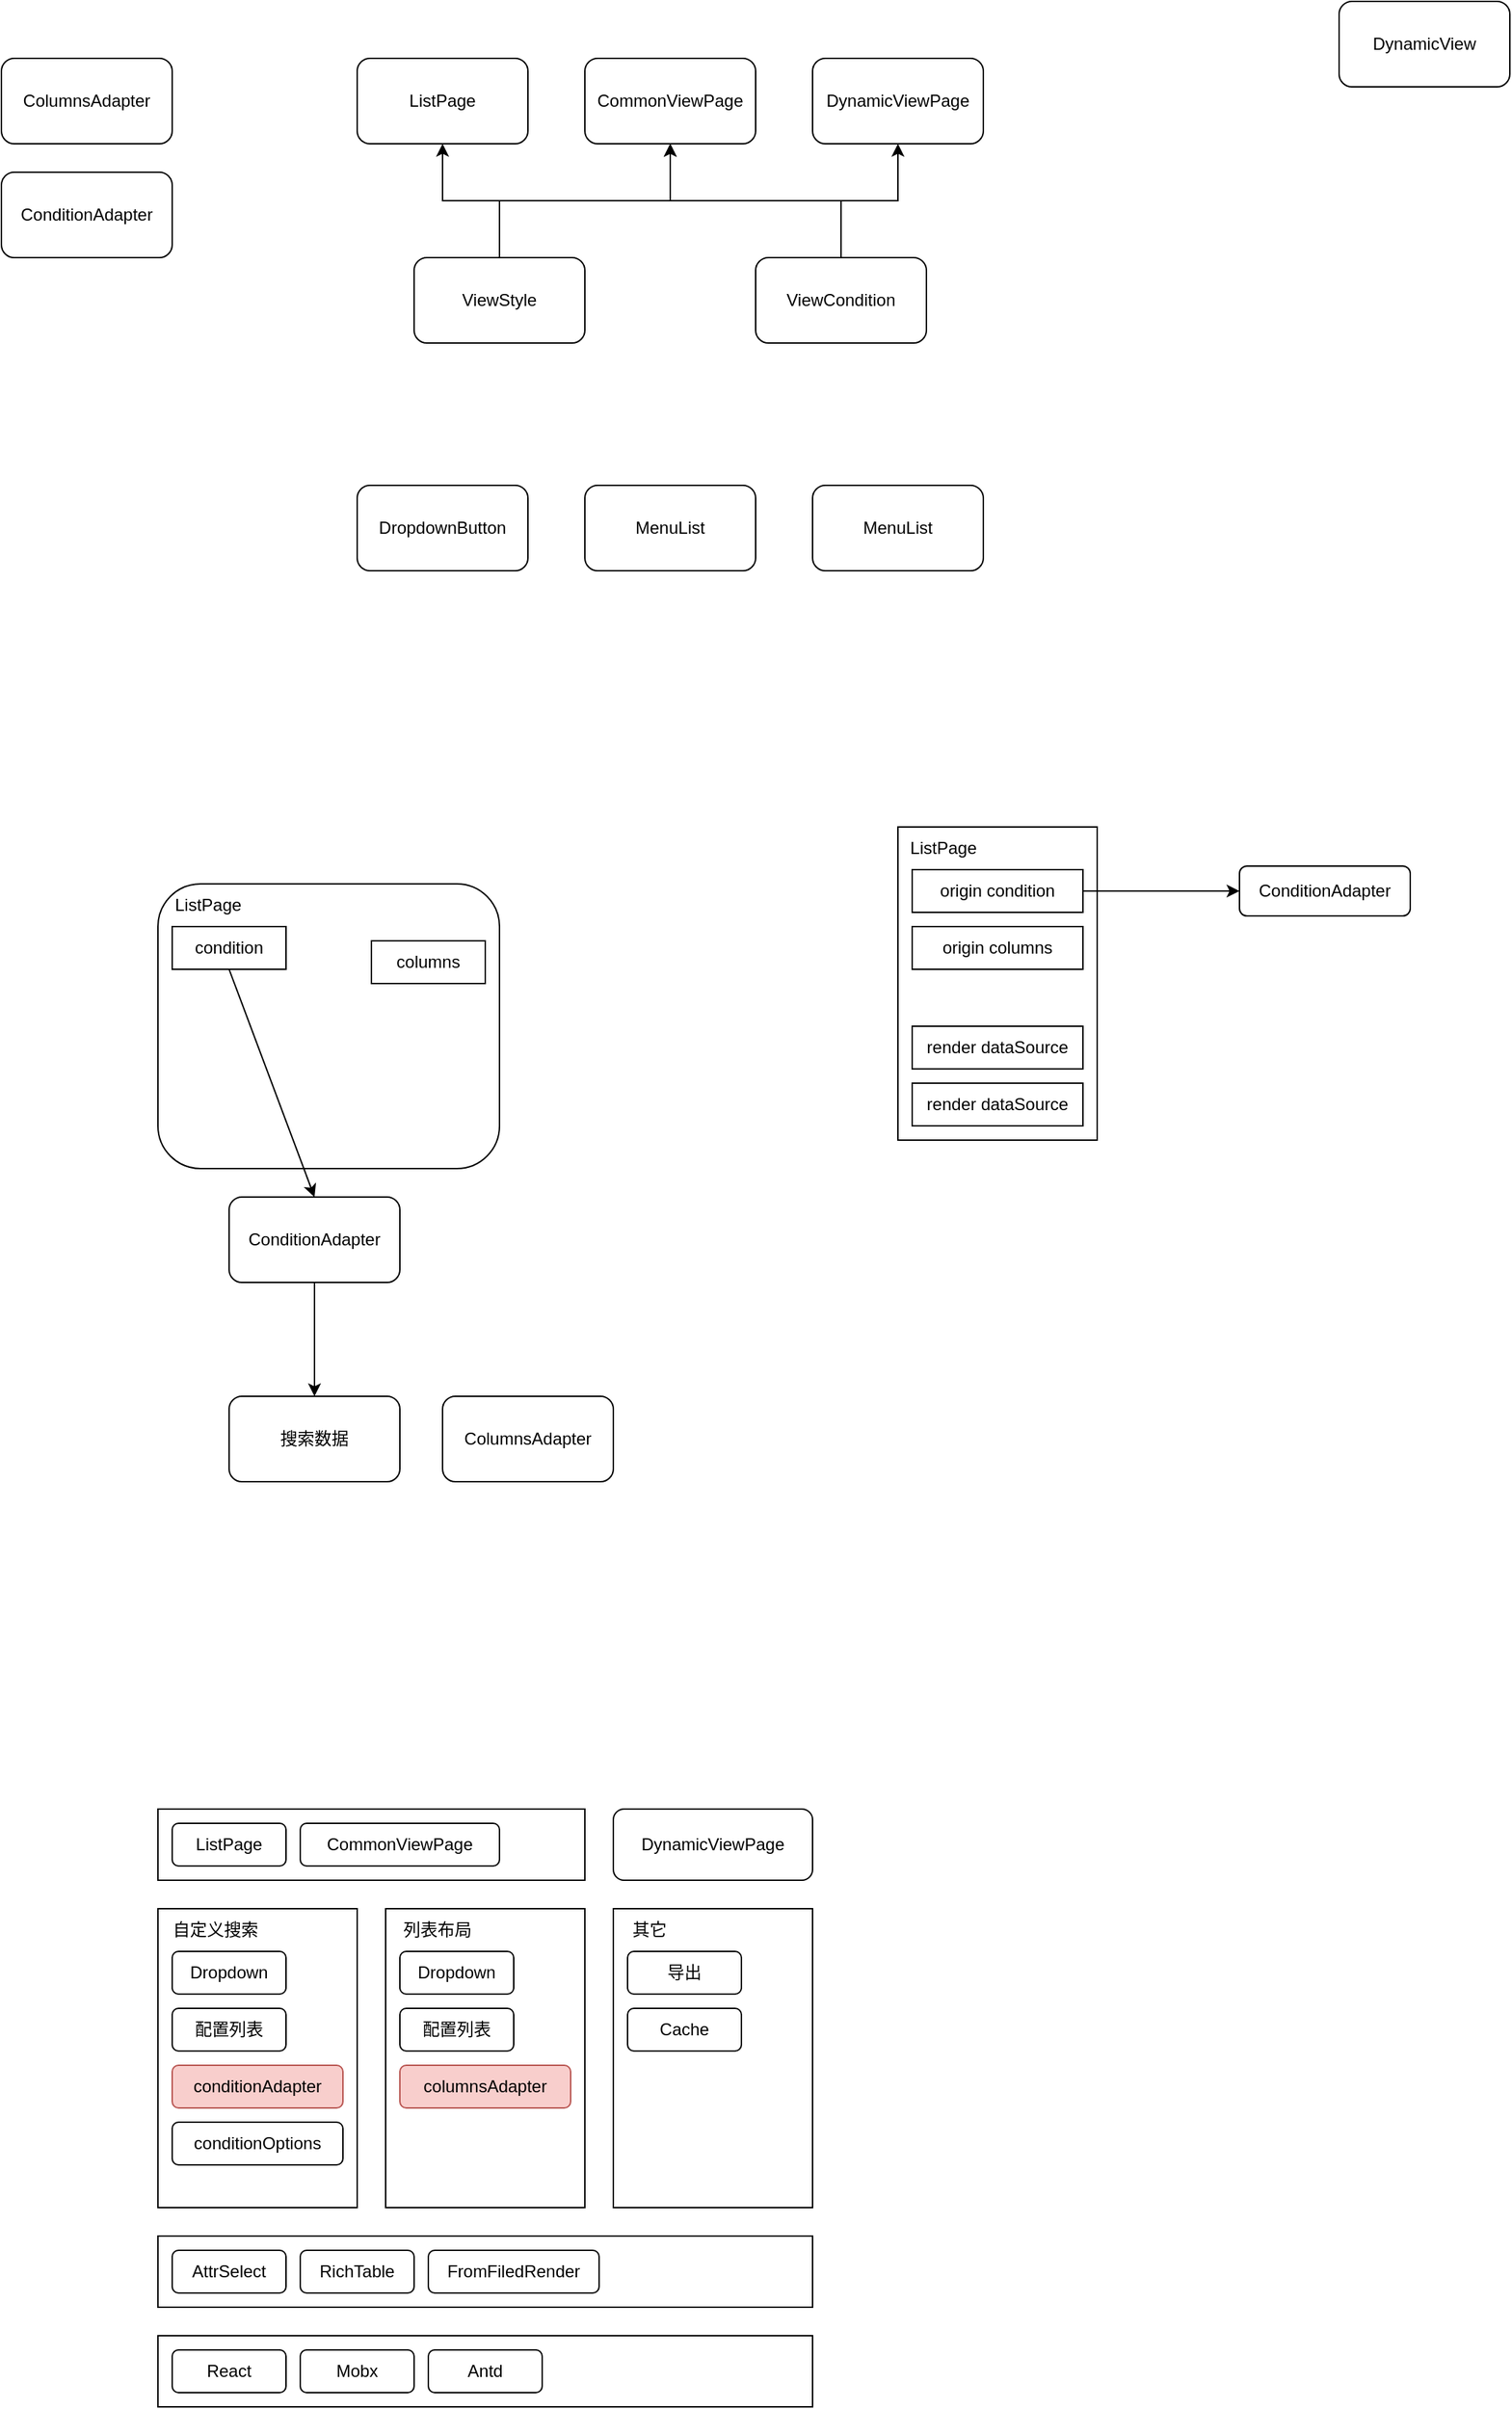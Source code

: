 <mxfile version="20.5.3" type="github" pages="2">
  <diagram id="nm5JbfF43LytAKfX23Ae" name="第 1 页">
    <mxGraphModel dx="1426" dy="801" grid="1" gridSize="10" guides="1" tooltips="1" connect="1" arrows="1" fold="1" page="1" pageScale="1" pageWidth="2339" pageHeight="3300" math="0" shadow="0">
      <root>
        <mxCell id="0" />
        <mxCell id="1" parent="0" />
        <mxCell id="ZO_voK8WTCk-SmgarwIh-1" value="ConditionAdapter" style="rounded=1;whiteSpace=wrap;html=1;" vertex="1" parent="1">
          <mxGeometry x="170" y="380" width="120" height="60" as="geometry" />
        </mxCell>
        <mxCell id="ZO_voK8WTCk-SmgarwIh-2" value="ColumnsAdapter" style="rounded=1;whiteSpace=wrap;html=1;" vertex="1" parent="1">
          <mxGeometry x="170" y="300" width="120" height="60" as="geometry" />
        </mxCell>
        <mxCell id="ZO_voK8WTCk-SmgarwIh-22" style="edgeStyle=orthogonalEdgeStyle;rounded=0;orthogonalLoop=1;jettySize=auto;html=1;exitX=0.5;exitY=0;exitDx=0;exitDy=0;entryX=0.5;entryY=1;entryDx=0;entryDy=0;" edge="1" parent="1" source="ZO_voK8WTCk-SmgarwIh-3" target="ZO_voK8WTCk-SmgarwIh-17">
          <mxGeometry relative="1" as="geometry" />
        </mxCell>
        <mxCell id="ZO_voK8WTCk-SmgarwIh-3" value="ViewCondition" style="rounded=1;whiteSpace=wrap;html=1;" vertex="1" parent="1">
          <mxGeometry x="700" y="440" width="120" height="60" as="geometry" />
        </mxCell>
        <mxCell id="ZO_voK8WTCk-SmgarwIh-19" style="edgeStyle=orthogonalEdgeStyle;rounded=0;orthogonalLoop=1;jettySize=auto;html=1;exitX=0.5;exitY=0;exitDx=0;exitDy=0;entryX=0.5;entryY=1;entryDx=0;entryDy=0;" edge="1" parent="1" source="ZO_voK8WTCk-SmgarwIh-4" target="ZO_voK8WTCk-SmgarwIh-16">
          <mxGeometry relative="1" as="geometry" />
        </mxCell>
        <mxCell id="ZO_voK8WTCk-SmgarwIh-20" style="edgeStyle=orthogonalEdgeStyle;rounded=0;orthogonalLoop=1;jettySize=auto;html=1;exitX=0.5;exitY=0;exitDx=0;exitDy=0;entryX=0.5;entryY=1;entryDx=0;entryDy=0;" edge="1" parent="1" source="ZO_voK8WTCk-SmgarwIh-4" target="ZO_voK8WTCk-SmgarwIh-17">
          <mxGeometry relative="1" as="geometry" />
        </mxCell>
        <mxCell id="ZO_voK8WTCk-SmgarwIh-21" style="edgeStyle=orthogonalEdgeStyle;rounded=0;orthogonalLoop=1;jettySize=auto;html=1;exitX=0.5;exitY=0;exitDx=0;exitDy=0;entryX=0.5;entryY=1;entryDx=0;entryDy=0;" edge="1" parent="1" source="ZO_voK8WTCk-SmgarwIh-4" target="ZO_voK8WTCk-SmgarwIh-5">
          <mxGeometry relative="1" as="geometry" />
        </mxCell>
        <mxCell id="ZO_voK8WTCk-SmgarwIh-4" value="ViewStyle" style="rounded=1;whiteSpace=wrap;html=1;" vertex="1" parent="1">
          <mxGeometry x="460" y="440" width="120" height="60" as="geometry" />
        </mxCell>
        <mxCell id="ZO_voK8WTCk-SmgarwIh-5" value="DynamicViewPage" style="rounded=1;whiteSpace=wrap;html=1;" vertex="1" parent="1">
          <mxGeometry x="740" y="300" width="120" height="60" as="geometry" />
        </mxCell>
        <mxCell id="ZO_voK8WTCk-SmgarwIh-6" value="DynamicView" style="rounded=1;whiteSpace=wrap;html=1;" vertex="1" parent="1">
          <mxGeometry x="1110" y="260" width="120" height="60" as="geometry" />
        </mxCell>
        <mxCell id="ZO_voK8WTCk-SmgarwIh-7" value="DropdownButton" style="rounded=1;whiteSpace=wrap;html=1;" vertex="1" parent="1">
          <mxGeometry x="420" y="600" width="120" height="60" as="geometry" />
        </mxCell>
        <mxCell id="ZO_voK8WTCk-SmgarwIh-8" value="MenuList" style="rounded=1;whiteSpace=wrap;html=1;" vertex="1" parent="1">
          <mxGeometry x="580" y="600" width="120" height="60" as="geometry" />
        </mxCell>
        <mxCell id="ZO_voK8WTCk-SmgarwIh-16" value="ListPage" style="rounded=1;whiteSpace=wrap;html=1;" vertex="1" parent="1">
          <mxGeometry x="420" y="300" width="120" height="60" as="geometry" />
        </mxCell>
        <mxCell id="ZO_voK8WTCk-SmgarwIh-17" value="CommonViewPage" style="rounded=1;whiteSpace=wrap;html=1;" vertex="1" parent="1">
          <mxGeometry x="580" y="300" width="120" height="60" as="geometry" />
        </mxCell>
        <mxCell id="ZO_voK8WTCk-SmgarwIh-23" value="MenuList" style="rounded=1;whiteSpace=wrap;html=1;" vertex="1" parent="1">
          <mxGeometry x="740" y="600" width="120" height="60" as="geometry" />
        </mxCell>
        <mxCell id="ZO_voK8WTCk-SmgarwIh-34" value="" style="group" vertex="1" connectable="0" parent="1">
          <mxGeometry x="280" y="880" width="240" height="200" as="geometry" />
        </mxCell>
        <mxCell id="ZO_voK8WTCk-SmgarwIh-25" value="" style="rounded=1;whiteSpace=wrap;html=1;" vertex="1" parent="ZO_voK8WTCk-SmgarwIh-34">
          <mxGeometry width="240" height="200" as="geometry" />
        </mxCell>
        <mxCell id="ZO_voK8WTCk-SmgarwIh-27" value="ListPage" style="text;html=1;align=left;verticalAlign=middle;resizable=0;points=[];autosize=1;strokeColor=none;fillColor=none;" vertex="1" parent="ZO_voK8WTCk-SmgarwIh-34">
          <mxGeometry x="10" width="70" height="30" as="geometry" />
        </mxCell>
        <mxCell id="ZO_voK8WTCk-SmgarwIh-35" value="condition" style="rounded=0;whiteSpace=wrap;html=1;" vertex="1" parent="ZO_voK8WTCk-SmgarwIh-34">
          <mxGeometry x="10" y="30" width="80" height="30" as="geometry" />
        </mxCell>
        <mxCell id="ZO_voK8WTCk-SmgarwIh-36" value="columns" style="rounded=0;whiteSpace=wrap;html=1;" vertex="1" parent="ZO_voK8WTCk-SmgarwIh-34">
          <mxGeometry x="150" y="40" width="80" height="30" as="geometry" />
        </mxCell>
        <mxCell id="ZO_voK8WTCk-SmgarwIh-41" value="ColumnsAdapter" style="rounded=1;whiteSpace=wrap;html=1;" vertex="1" parent="1">
          <mxGeometry x="480" y="1240" width="120" height="60" as="geometry" />
        </mxCell>
        <mxCell id="ZO_voK8WTCk-SmgarwIh-60" value="" style="edgeStyle=orthogonalEdgeStyle;rounded=0;orthogonalLoop=1;jettySize=auto;html=1;" edge="1" parent="1" source="ZO_voK8WTCk-SmgarwIh-42" target="ZO_voK8WTCk-SmgarwIh-59">
          <mxGeometry relative="1" as="geometry" />
        </mxCell>
        <mxCell id="ZO_voK8WTCk-SmgarwIh-42" value="ConditionAdapter" style="rounded=1;whiteSpace=wrap;html=1;" vertex="1" parent="1">
          <mxGeometry x="330" y="1100" width="120" height="60" as="geometry" />
        </mxCell>
        <mxCell id="ZO_voK8WTCk-SmgarwIh-53" value="" style="endArrow=classic;html=1;rounded=0;exitX=0.5;exitY=1;exitDx=0;exitDy=0;entryX=0.5;entryY=0;entryDx=0;entryDy=0;" edge="1" parent="1" source="ZO_voK8WTCk-SmgarwIh-35" target="ZO_voK8WTCk-SmgarwIh-42">
          <mxGeometry width="50" height="50" relative="1" as="geometry">
            <mxPoint x="660" y="1130" as="sourcePoint" />
            <mxPoint x="710" y="1080" as="targetPoint" />
          </mxGeometry>
        </mxCell>
        <mxCell id="ZO_voK8WTCk-SmgarwIh-59" value="搜索数据" style="rounded=1;whiteSpace=wrap;html=1;" vertex="1" parent="1">
          <mxGeometry x="330" y="1240" width="120" height="60" as="geometry" />
        </mxCell>
        <mxCell id="ZO_voK8WTCk-SmgarwIh-61" value="" style="rounded=0;whiteSpace=wrap;html=1;" vertex="1" parent="1">
          <mxGeometry x="800" y="840" width="140" height="220" as="geometry" />
        </mxCell>
        <mxCell id="ZO_voK8WTCk-SmgarwIh-62" value="&amp;nbsp; ListPage" style="text;html=1;align=left;verticalAlign=middle;resizable=0;points=[];autosize=1;strokeColor=none;fillColor=none;" vertex="1" parent="1">
          <mxGeometry x="800" y="840" width="80" height="30" as="geometry" />
        </mxCell>
        <mxCell id="ZO_voK8WTCk-SmgarwIh-68" style="edgeStyle=orthogonalEdgeStyle;rounded=0;orthogonalLoop=1;jettySize=auto;html=1;exitX=1;exitY=0.5;exitDx=0;exitDy=0;entryX=0;entryY=0.5;entryDx=0;entryDy=0;" edge="1" parent="1" source="ZO_voK8WTCk-SmgarwIh-63" target="ZO_voK8WTCk-SmgarwIh-67">
          <mxGeometry relative="1" as="geometry" />
        </mxCell>
        <mxCell id="ZO_voK8WTCk-SmgarwIh-63" value="origin condition" style="rounded=0;whiteSpace=wrap;html=1;" vertex="1" parent="1">
          <mxGeometry x="810" y="870" width="120" height="30" as="geometry" />
        </mxCell>
        <mxCell id="ZO_voK8WTCk-SmgarwIh-64" value="origin columns" style="rounded=0;whiteSpace=wrap;html=1;" vertex="1" parent="1">
          <mxGeometry x="810" y="910" width="120" height="30" as="geometry" />
        </mxCell>
        <mxCell id="ZO_voK8WTCk-SmgarwIh-65" value="render dataSource" style="rounded=0;whiteSpace=wrap;html=1;" vertex="1" parent="1">
          <mxGeometry x="810" y="980" width="120" height="30" as="geometry" />
        </mxCell>
        <mxCell id="ZO_voK8WTCk-SmgarwIh-66" value="render dataSource" style="rounded=0;whiteSpace=wrap;html=1;" vertex="1" parent="1">
          <mxGeometry x="810" y="1020" width="120" height="30" as="geometry" />
        </mxCell>
        <mxCell id="ZO_voK8WTCk-SmgarwIh-67" value="ConditionAdapter" style="rounded=1;whiteSpace=wrap;html=1;" vertex="1" parent="1">
          <mxGeometry x="1040" y="867.5" width="120" height="35" as="geometry" />
        </mxCell>
        <mxCell id="ZO_voK8WTCk-SmgarwIh-69" value="" style="rounded=0;whiteSpace=wrap;html=1;" vertex="1" parent="1">
          <mxGeometry x="280" y="1600" width="140" height="210" as="geometry" />
        </mxCell>
        <mxCell id="ZO_voK8WTCk-SmgarwIh-70" value="自定义搜索" style="text;html=1;align=center;verticalAlign=middle;resizable=0;points=[];autosize=1;strokeColor=none;fillColor=none;" vertex="1" parent="1">
          <mxGeometry x="280" y="1600" width="80" height="30" as="geometry" />
        </mxCell>
        <mxCell id="ZO_voK8WTCk-SmgarwIh-71" value="Dropdown" style="rounded=1;whiteSpace=wrap;html=1;" vertex="1" parent="1">
          <mxGeometry x="290" y="1630" width="80" height="30" as="geometry" />
        </mxCell>
        <mxCell id="ZO_voK8WTCk-SmgarwIh-72" value="配置列表" style="rounded=1;whiteSpace=wrap;html=1;" vertex="1" parent="1">
          <mxGeometry x="290" y="1670" width="80" height="30" as="geometry" />
        </mxCell>
        <mxCell id="ZO_voK8WTCk-SmgarwIh-73" value="conditionAdapter" style="rounded=1;whiteSpace=wrap;html=1;fillColor=#f8cecc;strokeColor=#b85450;" vertex="1" parent="1">
          <mxGeometry x="290" y="1710" width="120" height="30" as="geometry" />
        </mxCell>
        <mxCell id="ZO_voK8WTCk-SmgarwIh-75" value="" style="rounded=0;whiteSpace=wrap;html=1;" vertex="1" parent="1">
          <mxGeometry x="440" y="1600" width="140" height="210" as="geometry" />
        </mxCell>
        <mxCell id="ZO_voK8WTCk-SmgarwIh-76" value="列表布局" style="text;html=1;align=center;verticalAlign=middle;resizable=0;points=[];autosize=1;strokeColor=none;fillColor=none;" vertex="1" parent="1">
          <mxGeometry x="441" y="1600" width="70" height="30" as="geometry" />
        </mxCell>
        <mxCell id="ZO_voK8WTCk-SmgarwIh-77" value="Dropdown" style="rounded=1;whiteSpace=wrap;html=1;" vertex="1" parent="1">
          <mxGeometry x="450" y="1630" width="80" height="30" as="geometry" />
        </mxCell>
        <mxCell id="ZO_voK8WTCk-SmgarwIh-78" value="配置列表" style="rounded=1;whiteSpace=wrap;html=1;" vertex="1" parent="1">
          <mxGeometry x="450" y="1670" width="80" height="30" as="geometry" />
        </mxCell>
        <mxCell id="ZO_voK8WTCk-SmgarwIh-79" value="columnsAdapter" style="rounded=1;whiteSpace=wrap;html=1;fillColor=#f8cecc;strokeColor=#b85450;" vertex="1" parent="1">
          <mxGeometry x="450" y="1710" width="120" height="30" as="geometry" />
        </mxCell>
        <mxCell id="ZO_voK8WTCk-SmgarwIh-80" value="conditionOptions" style="rounded=1;whiteSpace=wrap;html=1;" vertex="1" parent="1">
          <mxGeometry x="290" y="1750" width="120" height="30" as="geometry" />
        </mxCell>
        <mxCell id="ZO_voK8WTCk-SmgarwIh-82" value="" style="rounded=0;whiteSpace=wrap;html=1;" vertex="1" parent="1">
          <mxGeometry x="600" y="1600" width="140" height="210" as="geometry" />
        </mxCell>
        <mxCell id="ZO_voK8WTCk-SmgarwIh-83" value="其它" style="text;html=1;align=center;verticalAlign=middle;resizable=0;points=[];autosize=1;strokeColor=none;fillColor=none;" vertex="1" parent="1">
          <mxGeometry x="600" y="1600" width="50" height="30" as="geometry" />
        </mxCell>
        <mxCell id="ZO_voK8WTCk-SmgarwIh-84" value="导出" style="rounded=1;whiteSpace=wrap;html=1;" vertex="1" parent="1">
          <mxGeometry x="610" y="1630" width="80" height="30" as="geometry" />
        </mxCell>
        <mxCell id="ZO_voK8WTCk-SmgarwIh-91" value="" style="rounded=0;whiteSpace=wrap;html=1;" vertex="1" parent="1">
          <mxGeometry x="280" y="1830" width="460" height="50" as="geometry" />
        </mxCell>
        <mxCell id="ZO_voK8WTCk-SmgarwIh-92" value="AttrSelect" style="rounded=1;whiteSpace=wrap;html=1;" vertex="1" parent="1">
          <mxGeometry x="290" y="1840" width="80" height="30" as="geometry" />
        </mxCell>
        <mxCell id="ZO_voK8WTCk-SmgarwIh-93" value="RichTable" style="rounded=1;whiteSpace=wrap;html=1;" vertex="1" parent="1">
          <mxGeometry x="380" y="1840" width="80" height="30" as="geometry" />
        </mxCell>
        <mxCell id="ZO_voK8WTCk-SmgarwIh-94" value="" style="rounded=0;whiteSpace=wrap;html=1;" vertex="1" parent="1">
          <mxGeometry x="280" y="1900" width="460" height="50" as="geometry" />
        </mxCell>
        <mxCell id="ZO_voK8WTCk-SmgarwIh-95" value="React" style="rounded=1;whiteSpace=wrap;html=1;" vertex="1" parent="1">
          <mxGeometry x="290" y="1910" width="80" height="30" as="geometry" />
        </mxCell>
        <mxCell id="ZO_voK8WTCk-SmgarwIh-96" value="Mobx" style="rounded=1;whiteSpace=wrap;html=1;" vertex="1" parent="1">
          <mxGeometry x="380" y="1910" width="80" height="30" as="geometry" />
        </mxCell>
        <mxCell id="ZO_voK8WTCk-SmgarwIh-97" value="Antd" style="rounded=1;whiteSpace=wrap;html=1;" vertex="1" parent="1">
          <mxGeometry x="470" y="1910" width="80" height="30" as="geometry" />
        </mxCell>
        <mxCell id="ZO_voK8WTCk-SmgarwIh-98" value="FromFiledRender" style="rounded=1;whiteSpace=wrap;html=1;" vertex="1" parent="1">
          <mxGeometry x="470" y="1840" width="120" height="30" as="geometry" />
        </mxCell>
        <mxCell id="ZO_voK8WTCk-SmgarwIh-99" value="" style="rounded=0;whiteSpace=wrap;html=1;" vertex="1" parent="1">
          <mxGeometry x="280" y="1530" width="300" height="50" as="geometry" />
        </mxCell>
        <mxCell id="ZO_voK8WTCk-SmgarwIh-100" value="ListPage" style="rounded=1;whiteSpace=wrap;html=1;" vertex="1" parent="1">
          <mxGeometry x="290" y="1540" width="80" height="30" as="geometry" />
        </mxCell>
        <mxCell id="ZO_voK8WTCk-SmgarwIh-101" value="CommonViewPage" style="rounded=1;whiteSpace=wrap;html=1;" vertex="1" parent="1">
          <mxGeometry x="380" y="1540" width="140" height="30" as="geometry" />
        </mxCell>
        <mxCell id="ZO_voK8WTCk-SmgarwIh-102" value="DynamicViewPage" style="rounded=1;whiteSpace=wrap;html=1;" vertex="1" parent="1">
          <mxGeometry x="600" y="1530" width="140" height="50" as="geometry" />
        </mxCell>
        <mxCell id="ZO_voK8WTCk-SmgarwIh-103" value="Cache" style="rounded=1;whiteSpace=wrap;html=1;" vertex="1" parent="1">
          <mxGeometry x="610" y="1670" width="80" height="30" as="geometry" />
        </mxCell>
      </root>
    </mxGraphModel>
  </diagram>
  <diagram id="j_tm1Ur2rv6hb-nB_F4r" name="第 2 页">
    <mxGraphModel dx="1426" dy="801" grid="1" gridSize="10" guides="1" tooltips="1" connect="1" arrows="1" fold="1" page="1" pageScale="1" pageWidth="2339" pageHeight="3300" math="0" shadow="0">
      <root>
        <mxCell id="0" />
        <mxCell id="1" parent="0" />
        <mxCell id="NcDPBJ0Ie0tPJa-_Eppp-29" value="" style="rounded=0;whiteSpace=wrap;html=1;fillColor=#dae8fc;strokeColor=#6c8ebf;" vertex="1" parent="1">
          <mxGeometry x="540" y="440" width="90" height="50" as="geometry" />
        </mxCell>
        <mxCell id="NcDPBJ0Ie0tPJa-_Eppp-1" value="" style="rounded=0;whiteSpace=wrap;html=1;fillColor=#dae8fc;strokeColor=#6c8ebf;" vertex="1" parent="1">
          <mxGeometry x="190" y="220" width="140" height="210" as="geometry" />
        </mxCell>
        <mxCell id="NcDPBJ0Ie0tPJa-_Eppp-2" value="自定义搜索" style="text;html=1;align=center;verticalAlign=middle;resizable=0;points=[];autosize=1;strokeColor=none;fillColor=none;" vertex="1" parent="1">
          <mxGeometry x="190" y="220" width="80" height="30" as="geometry" />
        </mxCell>
        <mxCell id="NcDPBJ0Ie0tPJa-_Eppp-3" value="Dropdown" style="rounded=1;whiteSpace=wrap;html=1;" vertex="1" parent="1">
          <mxGeometry x="200" y="250" width="80" height="30" as="geometry" />
        </mxCell>
        <mxCell id="NcDPBJ0Ie0tPJa-_Eppp-4" value="配置列表弹窗" style="rounded=1;whiteSpace=wrap;html=1;" vertex="1" parent="1">
          <mxGeometry x="200" y="290" width="120" height="30" as="geometry" />
        </mxCell>
        <mxCell id="NcDPBJ0Ie0tPJa-_Eppp-5" value="conditionAdapter" style="rounded=1;whiteSpace=wrap;html=1;" vertex="1" parent="1">
          <mxGeometry x="200" y="330" width="120" height="30" as="geometry" />
        </mxCell>
        <mxCell id="NcDPBJ0Ie0tPJa-_Eppp-6" value="" style="rounded=0;whiteSpace=wrap;html=1;fillColor=#dae8fc;strokeColor=#6c8ebf;" vertex="1" parent="1">
          <mxGeometry x="340" y="220" width="140" height="210" as="geometry" />
        </mxCell>
        <mxCell id="NcDPBJ0Ie0tPJa-_Eppp-7" value="列表布局" style="text;html=1;align=center;verticalAlign=middle;resizable=0;points=[];autosize=1;strokeColor=none;fillColor=none;" vertex="1" parent="1">
          <mxGeometry x="341" y="220" width="70" height="30" as="geometry" />
        </mxCell>
        <mxCell id="NcDPBJ0Ie0tPJa-_Eppp-8" value="Dropdown" style="rounded=1;whiteSpace=wrap;html=1;" vertex="1" parent="1">
          <mxGeometry x="350" y="250" width="80" height="30" as="geometry" />
        </mxCell>
        <mxCell id="NcDPBJ0Ie0tPJa-_Eppp-9" value="配置列表弹窗" style="rounded=1;whiteSpace=wrap;html=1;" vertex="1" parent="1">
          <mxGeometry x="350" y="290" width="120" height="30" as="geometry" />
        </mxCell>
        <mxCell id="NcDPBJ0Ie0tPJa-_Eppp-10" value="columnsAdapter" style="rounded=1;whiteSpace=wrap;html=1;" vertex="1" parent="1">
          <mxGeometry x="350" y="330" width="120" height="30" as="geometry" />
        </mxCell>
        <mxCell id="NcDPBJ0Ie0tPJa-_Eppp-11" value="conditionOptions" style="rounded=1;whiteSpace=wrap;html=1;" vertex="1" parent="1">
          <mxGeometry x="200" y="370" width="120" height="30" as="geometry" />
        </mxCell>
        <mxCell id="NcDPBJ0Ie0tPJa-_Eppp-12" value="" style="rounded=0;whiteSpace=wrap;html=1;fillColor=#dae8fc;strokeColor=#6c8ebf;" vertex="1" parent="1">
          <mxGeometry x="490" y="220" width="140" height="210" as="geometry" />
        </mxCell>
        <mxCell id="NcDPBJ0Ie0tPJa-_Eppp-13" value="其它" style="text;html=1;align=center;verticalAlign=middle;resizable=0;points=[];autosize=1;strokeColor=none;fillColor=none;" vertex="1" parent="1">
          <mxGeometry x="490" y="220" width="50" height="30" as="geometry" />
        </mxCell>
        <mxCell id="NcDPBJ0Ie0tPJa-_Eppp-14" value="导出" style="rounded=1;whiteSpace=wrap;html=1;" vertex="1" parent="1">
          <mxGeometry x="500" y="250" width="80" height="30" as="geometry" />
        </mxCell>
        <mxCell id="NcDPBJ0Ie0tPJa-_Eppp-15" value="" style="rounded=0;whiteSpace=wrap;html=1;fillColor=#dae8fc;strokeColor=#6c8ebf;" vertex="1" parent="1">
          <mxGeometry x="190" y="440" width="340" height="50" as="geometry" />
        </mxCell>
        <mxCell id="NcDPBJ0Ie0tPJa-_Eppp-16" value="AttrSelect" style="rounded=1;whiteSpace=wrap;html=1;" vertex="1" parent="1">
          <mxGeometry x="200" y="450" width="80" height="30" as="geometry" />
        </mxCell>
        <mxCell id="NcDPBJ0Ie0tPJa-_Eppp-17" value="RichTable" style="rounded=1;whiteSpace=wrap;html=1;" vertex="1" parent="1">
          <mxGeometry x="290" y="450" width="80" height="30" as="geometry" />
        </mxCell>
        <mxCell id="NcDPBJ0Ie0tPJa-_Eppp-18" value="" style="rounded=0;whiteSpace=wrap;html=1;fillColor=#dae8fc;strokeColor=#6c8ebf;" vertex="1" parent="1">
          <mxGeometry x="190" y="500" width="440" height="50" as="geometry" />
        </mxCell>
        <mxCell id="NcDPBJ0Ie0tPJa-_Eppp-19" value="React" style="rounded=1;whiteSpace=wrap;html=1;" vertex="1" parent="1">
          <mxGeometry x="200" y="510" width="80" height="30" as="geometry" />
        </mxCell>
        <mxCell id="NcDPBJ0Ie0tPJa-_Eppp-20" value="Mobx" style="rounded=1;whiteSpace=wrap;html=1;" vertex="1" parent="1">
          <mxGeometry x="290" y="510" width="80" height="30" as="geometry" />
        </mxCell>
        <mxCell id="NcDPBJ0Ie0tPJa-_Eppp-21" value="Antd" style="rounded=1;whiteSpace=wrap;html=1;" vertex="1" parent="1">
          <mxGeometry x="380" y="510" width="80" height="30" as="geometry" />
        </mxCell>
        <mxCell id="NcDPBJ0Ie0tPJa-_Eppp-22" value="DynamicFromRender" style="rounded=1;whiteSpace=wrap;html=1;" vertex="1" parent="1">
          <mxGeometry x="380" y="450" width="140" height="30" as="geometry" />
        </mxCell>
        <mxCell id="NcDPBJ0Ie0tPJa-_Eppp-23" value="" style="rounded=0;whiteSpace=wrap;html=1;fillColor=#dae8fc;strokeColor=#6c8ebf;" vertex="1" parent="1">
          <mxGeometry x="190" y="160" width="290" height="50" as="geometry" />
        </mxCell>
        <mxCell id="NcDPBJ0Ie0tPJa-_Eppp-24" value="Normal ListPage" style="rounded=1;whiteSpace=wrap;html=1;" vertex="1" parent="1">
          <mxGeometry x="200" y="170" width="120" height="30" as="geometry" />
        </mxCell>
        <mxCell id="NcDPBJ0Ie0tPJa-_Eppp-25" value="CommonViewPage" style="rounded=1;whiteSpace=wrap;html=1;" vertex="1" parent="1">
          <mxGeometry x="330" y="170" width="140" height="30" as="geometry" />
        </mxCell>
        <mxCell id="NcDPBJ0Ie0tPJa-_Eppp-26" value="DynamicViewPage" style="rounded=1;whiteSpace=wrap;html=1;" vertex="1" parent="1">
          <mxGeometry x="490" y="170" width="140" height="30" as="geometry" />
        </mxCell>
        <mxCell id="NcDPBJ0Ie0tPJa-_Eppp-27" value="Cache" style="rounded=1;whiteSpace=wrap;html=1;" vertex="1" parent="1">
          <mxGeometry x="500" y="290" width="80" height="30" as="geometry" />
        </mxCell>
        <mxCell id="NcDPBJ0Ie0tPJa-_Eppp-28" value="MenuList" style="rounded=1;whiteSpace=wrap;html=1;" vertex="1" parent="1">
          <mxGeometry x="550" y="450" width="70" height="30" as="geometry" />
        </mxCell>
      </root>
    </mxGraphModel>
  </diagram>
</mxfile>
